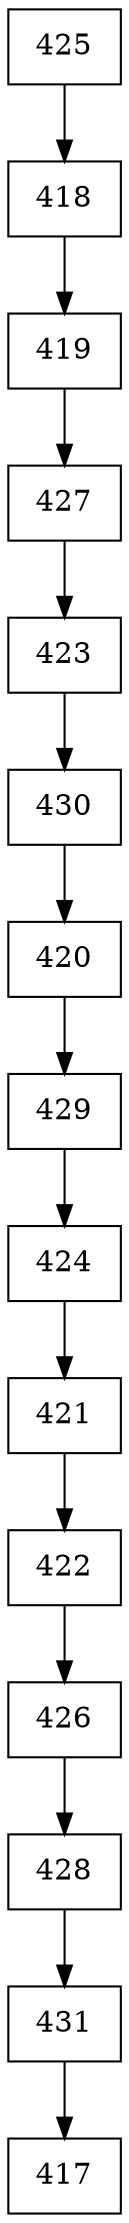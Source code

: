 digraph G {
  node [shape=record];
  node0 [label="{425}"];
  node0 -> node1;
  node1 [label="{418}"];
  node1 -> node2;
  node2 [label="{419}"];
  node2 -> node3;
  node3 [label="{427}"];
  node3 -> node4;
  node4 [label="{423}"];
  node4 -> node5;
  node5 [label="{430}"];
  node5 -> node6;
  node6 [label="{420}"];
  node6 -> node7;
  node7 [label="{429}"];
  node7 -> node8;
  node8 [label="{424}"];
  node8 -> node9;
  node9 [label="{421}"];
  node9 -> node10;
  node10 [label="{422}"];
  node10 -> node11;
  node11 [label="{426}"];
  node11 -> node12;
  node12 [label="{428}"];
  node12 -> node13;
  node13 [label="{431}"];
  node13 -> node14;
  node14 [label="{417}"];
}
